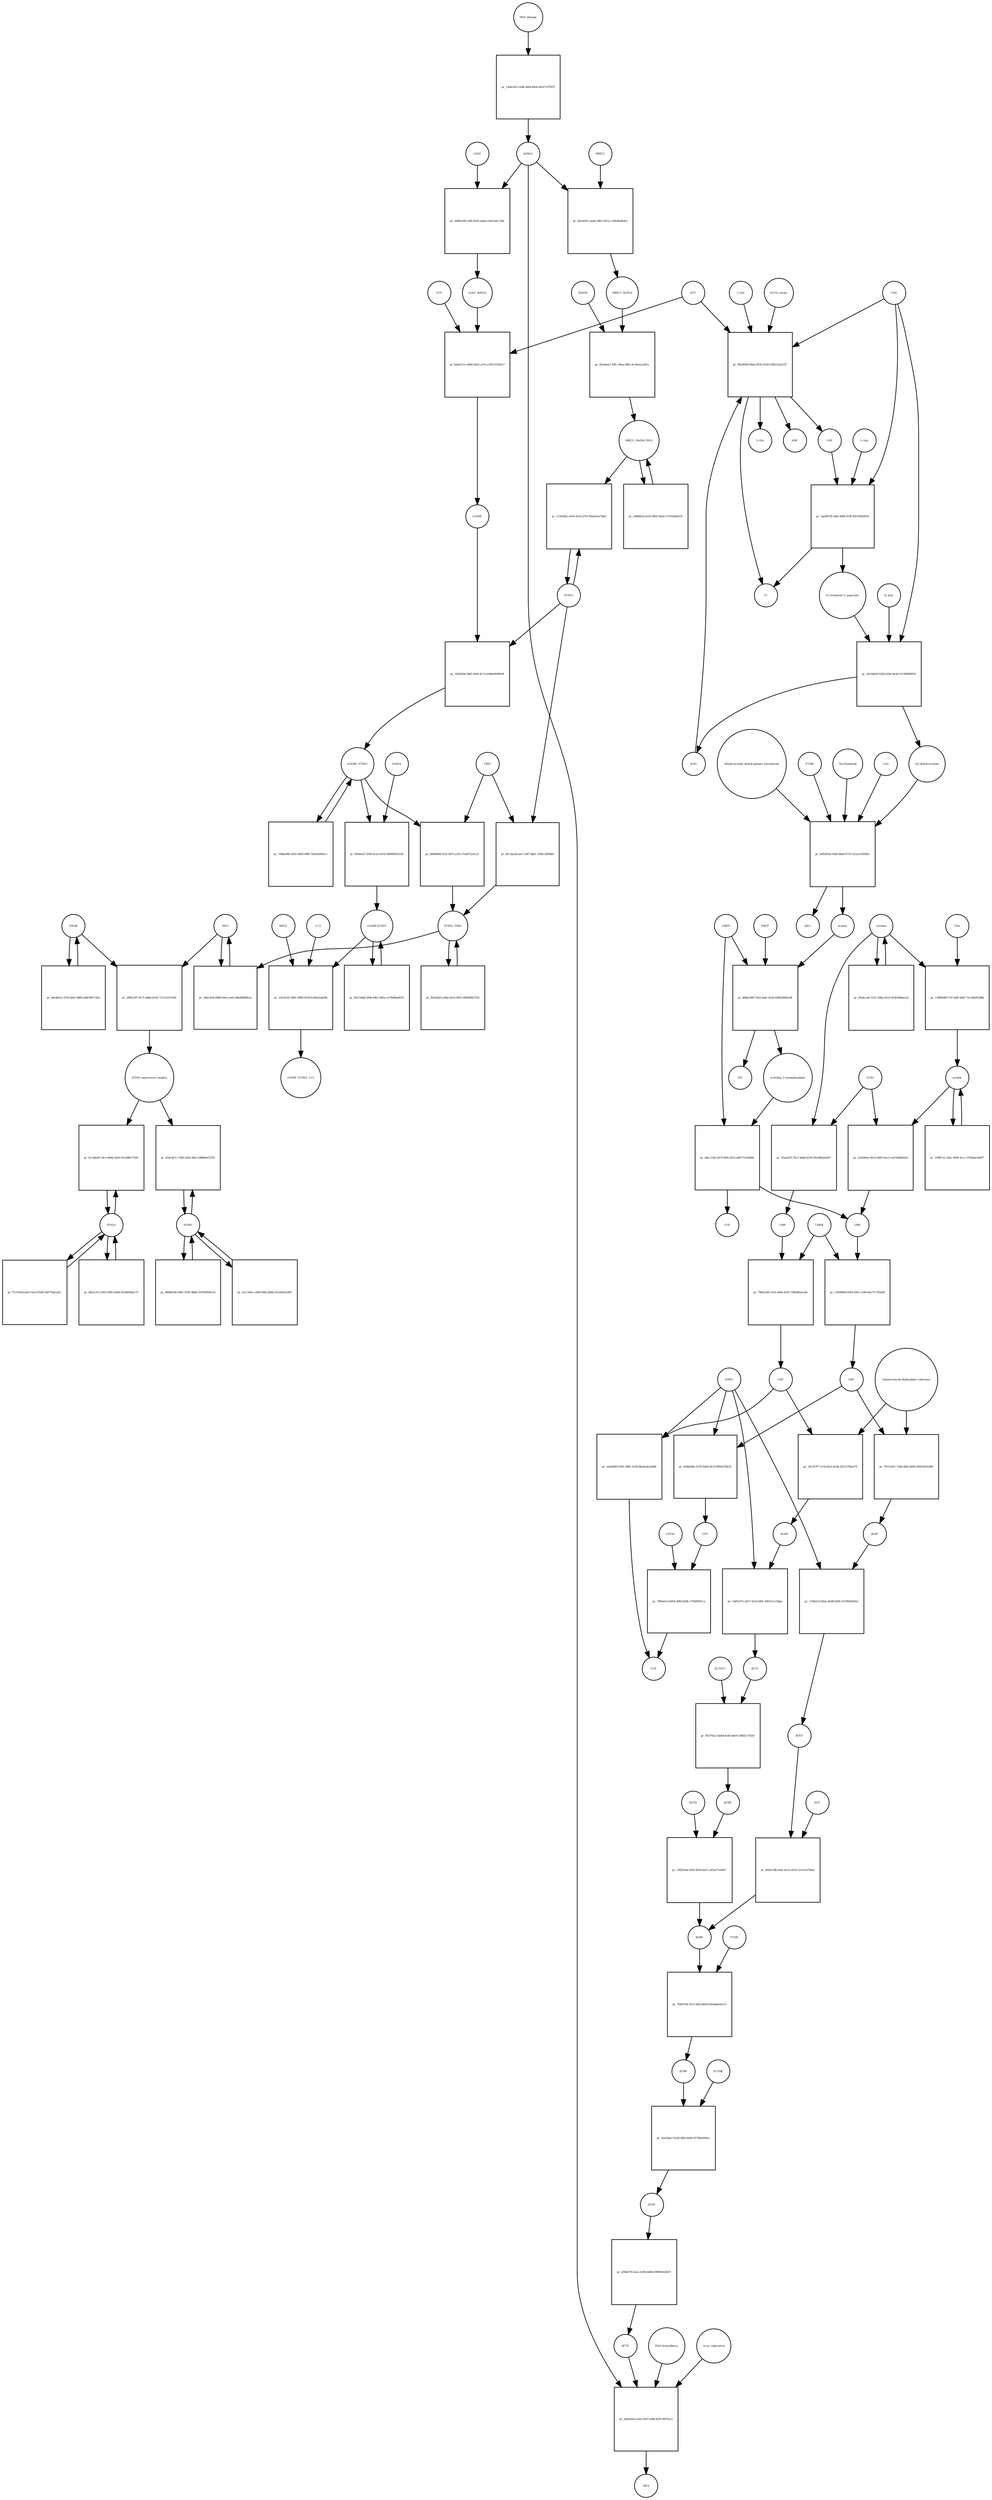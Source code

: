 strict digraph  {
"NF-kB" [annotation="urn_miriam_obo.go_GO%3A0071159", bipartite=0, cls=complex, fontsize=4, label="NF-kB", shape=circle];
"pr_29f62297-4c75-4d8d-b1eb-727a143276e9" [annotation="", bipartite=1, cls=process, fontsize=4, label="pr_29f62297-4c75-4d8d-b1eb-727a143276e9", shape=square];
"IFNB1 expression complex" [annotation="", bipartite=0, cls=complex, fontsize=4, label="IFNB1 expression complex", shape=circle];
IRF3 [annotation="urn_miriam_hgnc_6118|urn_miriam_uniprot_Q14653|urn_miriam_ensembl_ENSG00000126456|urn_miriam_refseq_NM_001571|urn_miriam_hgnc.symbol_IRF3|urn_miriam_ncbigene_3661", bipartite=0, cls="macromolecule multimer", fontsize=4, label=IRF3, shape=circle];
dCDP [annotation="urn_miriam_obo.chebi_CHEBI%3A28846", bipartite=0, cls="simple chemical", fontsize=4, label=dCDP, shape=circle];
"pr_1a85167e-4257-4e25-b49c-8d551e123bae" [annotation="", bipartite=1, cls=process, fontsize=4, label="pr_1a85167e-4257-4e25-b49c-8d551e123bae", shape=square];
dCTP [annotation="urn_miriam_obo.chebi_CHEBI%3A16311", bipartite=0, cls="simple chemical", fontsize=4, label=dCTP, shape=circle];
NME1 [annotation="urn_miriam_uniprot_P15531|urn_miriam_hgnc_7849", bipartite=0, cls=macromolecule, fontsize=4, label=NME1, shape=circle];
uridine [annotation="urn_miriam_obo.chebi_CHEBI%3A16704", bipartite=0, cls="simple chemical", fontsize=4, label=uridine, shape=circle];
"pr_a22b40ae-6b19-4d91-bac3-ee476d9d62e0" [annotation="", bipartite=1, cls=process, fontsize=4, label="pr_a22b40ae-6b19-4d91-bac3-ee476d9d62e0", shape=square];
UMP [annotation="urn_miriam_obo.chebi_CHEBI%3A57865", bipartite=0, cls="simple chemical", fontsize=4, label=UMP, shape=circle];
UCK2 [annotation="urn_miriam_uniprot_Q9HA47|urn_miriam_hgnc_HGNC%3A12562", bipartite=0, cls=macromolecule, fontsize=4, label=UCK2, shape=circle];
"orotidine 5'-monophosphate" [annotation="urn_miriam_obo.chebi_CHEBI%3A15842", bipartite=0, cls="simple chemical", fontsize=4, label="orotidine 5'-monophosphate", shape=circle];
"pr_ddcc150e-d57f-49fa-8215-bd077e1406b4" [annotation="", bipartite=1, cls=process, fontsize=4, label="pr_ddcc150e-d57f-49fa-8215-bd077e1406b4", shape=square];
UMPS [annotation="urn_miriam_ncbigene_7372|urn_miriam_refseq_NM_000373|urn_miriam_hgnc.symbol_UMPS|urn_miriam_hgnc_12563|urn_miriam_ensembl_ENSG00000114491|urn_miriam_uniprot_P11172", bipartite=0, cls="macromolecule multimer", fontsize=4, label=UMPS, shape=circle];
CO2 [annotation="urn_miriam_obo.chebi_CHEBI%3A16526", bipartite=0, cls="simple chemical", fontsize=4, label=CO2, shape=circle];
UTP [annotation="urn_miriam_obo.chebi_CHEBI%3A15713", bipartite=0, cls="simple chemical", fontsize=4, label=UTP, shape=circle];
"pr_7864e1cd-6954-49fb-8e0b-1704f6f3f1ca" [annotation="", bipartite=1, cls=process, fontsize=4, label="pr_7864e1cd-6954-49fb-8e0b-1704f6f3f1ca", shape=square];
CTP [annotation="urn_miriam_obo.chebi_CHEBI%3A17677", bipartite=0, cls="simple chemical", fontsize=4, label=CTP, shape=circle];
CTPS1 [annotation="urn_miriam_hgnc_HGNC%3A2519|urn_miriam_uniprot_P17812", bipartite=0, cls=macromolecule, fontsize=4, label=CTPS1, shape=circle];
UDP [annotation="urn_miriam_obo.chebi_CHEBI%3A17659", bipartite=0, cls="simple chemical", fontsize=4, label=UDP, shape=circle];
"pr_7013c067-724b-4bf0-8a06-ef96145d1086" [annotation="", bipartite=1, cls=process, fontsize=4, label="pr_7013c067-724b-4bf0-8a06-ef96145d1086", shape=square];
dUDP [annotation="urn_miriam_obo.chebi_CHEBI%3A28850", bipartite=0, cls="simple chemical", fontsize=4, label=dUDP, shape=circle];
"ribonucleoside-diphosphate reductase" [annotation="urn_miriam_brenda_1.17.4.1|urn_miriam_obo.go_GO%3A0005971", bipartite=0, cls=complex, fontsize=4, label="ribonucleoside-diphosphate reductase", shape=circle];
IFNB1 [annotation="urn_miriam_ensembl_ENSG00000171855|urn_miriam_hgnc.symbol_IFNB1|urn_miriam_hgnc_5434|urn_miriam_uniprot_P01574|urn_miriam_refseq_NM_002176|urn_miriam_ncbigene_3456", bipartite=0, cls=macromolecule, fontsize=4, label=IFNB1, shape=circle];
"pr_024c4a7c-745b-45d3-90e1-fd86b8e7b7f2" [annotation="", bipartite=1, cls=process, fontsize=4, label="pr_024c4a7c-745b-45d3-90e1-fd86b8e7b7f2", shape=square];
"pr_c3630b48-6004-4261-a190-6ee77c762a40" [annotation="", bipartite=1, cls=process, fontsize=4, label="pr_c3630b48-6004-4261-a190-6ee77c762a40", shape=square];
CMPK [annotation="urn_miriam_uniprot_P30085|urn_miriam_hgnc_HGNC%3A18170", bipartite=0, cls=macromolecule, fontsize=4, label=CMPK, shape=circle];
"cGAMP-STING" [annotation="", bipartite=0, cls=complex, fontsize=4, label="cGAMP-STING", shape=circle];
"pr_85a73ddd-3f4b-4461-b85a-e17866be0676" [annotation="", bipartite=1, cls=process, fontsize=4, label="pr_85a73ddd-3f4b-4461-b85a-e17866be0676", shape=square];
IFNA1 [annotation="urn_miriam_hgnc.symbol_IFNA1|urn_miriam_ncbigene_3439|urn_miriam_refseq_NM_024013|urn_miriam_uniprot_P01562|urn_miriam_hgnc_5417|urn_miriam_ensembl_ENSG00000197919", bipartite=0, cls=macromolecule, fontsize=4, label=IFNA1, shape=circle];
"pr_0ccfde49-14c4-49d4-ab26-91a308e17445" [annotation="", bipartite=1, cls=process, fontsize=4, label="pr_0ccfde49-14c4-49d4-ab26-91a308e17445", shape=square];
"pr_319ffc52-1bdc-4693-9ccc-315babc44e97" [annotation="", bipartite=1, cls=process, fontsize=4, label="pr_319ffc52-1bdc-4693-9ccc-315babc44e97", shape=square];
CDP [annotation="urn_miriam_obo.chebi_CHEBI%3A17239", bipartite=0, cls="simple chemical", fontsize=4, label=CDP, shape=circle];
"pr_18c357f7-1e7d-41a1-bc8e-d511276fa374" [annotation="", bipartite=1, cls=process, fontsize=4, label="pr_18c357f7-1e7d-41a1-bc8e-d511276fa374", shape=square];
"pr_ea9a6093-f29c-4d81-b134-8bebcbeeddd0" [annotation="", bipartite=1, cls=process, fontsize=4, label="pr_ea9a6093-f29c-4d81-b134-8bebcbeeddd0", shape=square];
dTDP [annotation="urn_miriam_obo.chebi_CHEBI%3A18075", bipartite=0, cls="simple chemical", fontsize=4, label=dTDP, shape=circle];
"pr_ef06d576-bece-4294-b0d8-8390992e9207" [annotation="", bipartite=1, cls=process, fontsize=4, label="pr_ef06d576-bece-4294-b0d8-8390992e9207", shape=square];
dTTP [annotation="urn_miriam_obo.chebi_CHEBI%3A18077", bipartite=0, cls="simple chemical", fontsize=4, label=dTTP, shape=circle];
CMP [annotation="urn_miriam_obo.chebi_CHEBI%3A17361", bipartite=0, cls="simple chemical", fontsize=4, label=CMP, shape=circle];
"pr_7965a14b-1014-49de-b335-798adfadcade" [annotation="", bipartite=1, cls=process, fontsize=4, label="pr_7965a14b-1014-49de-b335-798adfadcade", shape=square];
dUMP [annotation="urn_miriam_obo.chebi_CHEBI%3A17622", bipartite=0, cls="simple chemical", fontsize=4, label=dUMP, shape=circle];
"pr_7f059746-3f13-4403-8659-681bdab56114" [annotation="", bipartite=1, cls=process, fontsize=4, label="pr_7f059746-3f13-4403-8659-681bdab56114", shape=square];
dTMP [annotation="urn_miriam_obo.chebi_CHEBI%3A17013", bipartite=0, cls="simple chemical", fontsize=4, label=dTMP, shape=circle];
TYMS [annotation="urn_miriam_uniprot_P04818|urn_miriam_hgnc_HGNC%3A12441", bipartite=0, cls=macromolecule, fontsize=4, label=TYMS, shape=circle];
dsDNA [annotation="urn_miriam_obo.chebi_CHEBI%3A75909", bipartite=0, cls="simple chemical", fontsize=4, label=dsDNA, shape=circle];
"pr_d26e45e5-eefa-43d7-afdb-42f1c4872a12" [annotation="", bipartite=1, cls=process, fontsize=4, label="pr_d26e45e5-eefa-43d7-afdb-42f1c4872a12", shape=square];
DNA [annotation="", bipartite=0, cls="nucleic acid feature", fontsize=4, label=DNA, shape=circle];
"DNA biosynthesis" [annotation="urn_miriam_obo.go_GO%3A0071897", bipartite=0, cls=phenotype, fontsize=4, label="DNA biosynthesis", shape=circle];
"virus replication" [annotation="urn_miriam_obo.go_GO%3A0019079", bipartite=0, cls=phenotype, fontsize=4, label="virus replication", shape=circle];
MRE11_RAD50_DNA [annotation="", bipartite=0, cls=complex, fontsize=4, label=MRE11_RAD50_DNA, shape=circle];
"pr_e8b8bf3a-b145-4802-8aab-727e50bb3e3f" [annotation="", bipartite=1, cls=process, fontsize=4, label="pr_e8b8bf3a-b145-4802-8aab-727e50bb3e3f", shape=square];
"pr_953792a1-8ab4-4c85-bde9-1d0b5c17f2f3" [annotation="", bipartite=1, cls=process, fontsize=4, label="pr_953792a1-8ab4-4c85-bde9-1d0b5c17f2f3", shape=square];
dCMP [annotation="urn_miriam_obo.chebi_CHEBI%3A15918", bipartite=0, cls="simple chemical", fontsize=4, label=dCMP, shape=circle];
DCTPP1 [annotation="urn_miriam_uniprot_Q9H773|urn_miriam_hgnc_HGNC%3A28777", bipartite=0, cls=macromolecule, fontsize=4, label=DCTPP1, shape=circle];
"pr_5a7c260c-e49d-4482-bb4b-05a2003a29d7" [annotation="", bipartite=1, cls=process, fontsize=4, label="pr_5a7c260c-e49d-4482-bb4b-05a2003a29d7", shape=square];
"pr_988bdc60-0461-4595-9bbb-3587b992615a" [annotation="", bipartite=1, cls=process, fontsize=4, label="pr_988bdc60-0461-4595-9bbb-3587b992615a", shape=square];
ATP [annotation="urn_miriam_obo.chebi_CHEBI%3A15422", bipartite=0, cls="simple chemical", fontsize=4, label=ATP, shape=circle];
"pr_bbeb37e1-ab66-4a61-a57e-a192137d16c7" [annotation="", bipartite=1, cls=process, fontsize=4, label="pr_bbeb37e1-ab66-4a61-a57e-a192137d16c7", shape=square];
GTP [annotation="urn_miriam_obo.chebi_CHEBI%3A15996", bipartite=0, cls="simple chemical", fontsize=4, label=GTP, shape=circle];
cGAMP [annotation="urn_miriam_obo.chebi_CHEBI%3A75947", bipartite=0, cls="simple chemical", fontsize=4, label=cGAMP, shape=circle];
cGAS_dsDNA [annotation=urn_miriam_pubmed_28363908, bipartite=0, cls=complex, fontsize=4, label=cGAS_dsDNA, shape=circle];
cytidine [annotation="urn_miriam_obo.chebi_CHEBI%3A17562", bipartite=0, cls="simple chemical", fontsize=4, label=cytidine, shape=circle];
"pr_55eaef25-7bc1-4d4d-8220-961d8b3d3e87" [annotation="", bipartite=1, cls=process, fontsize=4, label="pr_55eaef25-7bc1-4d4d-8220-961d8b3d3e87", shape=square];
"pr_1f6202b6-66f2-4392-8c7a-d396e8948058" [annotation="", bipartite=1, cls=process, fontsize=4, label="pr_1f6202b6-66f2-4392-8c7a-d396e8948058", shape=square];
STING [annotation=urn_miriam_uniprot_Q86WV6, bipartite=0, cls="macromolecule multimer", fontsize=4, label=STING, shape=circle];
cGAMP_STING [annotation="urn_miriam_obo.go_GO%3A1990231", bipartite=0, cls=complex, fontsize=4, label=cGAMP_STING, shape=circle];
"L-Gln" [annotation="urn_miriam_obo.chebi_CHEBI%3A18050", bipartite=0, cls="simple chemical", fontsize=4, label="L-Gln", shape=circle];
"pr_0620fd00-9b0a-403e-9230-f28612a22537" [annotation="", bipartite=1, cls=process, fontsize=4, label="pr_0620fd00-9b0a-403e-9230-f28612a22537", shape=square];
CAP [annotation="urn_miriam_obo.chebi_CHEBI%3A17672", bipartite=0, cls="simple chemical", fontsize=4, label=CAP, shape=circle];
CAD [annotation="urn_miriam_refseq_NM_001306079|urn_miriam_hgnc_1424|urn_miriam_hgnc.symbol_CAD|urn_miriam_uniprot_P27708|urn_miriam_ncbigene_790|urn_miriam_ensembl_ENSG00000084774", bipartite=0, cls=macromolecule, fontsize=4, label=CAD, shape=circle];
HCO3_minus [annotation="urn_miriam_obo.chebi_CHEBI%3A17544", bipartite=0, cls="simple chemical", fontsize=4, label=HCO3_minus, shape=circle];
H2O [annotation="urn_miriam_obo.chebi_CHEBI%3A15377", bipartite=0, cls="simple chemical", fontsize=4, label=H2O, shape=circle];
"L-Glu" [annotation="urn_miriam_obo.chebi_CHEBI%3A16015", bipartite=0, cls="simple chemical", fontsize=4, label="L-Glu", shape=circle];
ADP [annotation="urn_miriam_obo.chebi_CHEBI%3A16761", bipartite=0, cls="simple chemical", fontsize=4, label=ADP, shape=circle];
Pi [annotation="urn_miriam_obo.chebi_CHEBI%3A18367", bipartite=0, cls="simple chemical", fontsize=4, label=Pi, shape=circle];
"pr_43dbe9be-5279-4de8-9e14-fff04a7f6e2f" [annotation="", bipartite=1, cls=process, fontsize=4, label="pr_43dbe9be-5279-4de8-9e14-fff04a7f6e2f", shape=square];
"N-carbamoyl-L-aspartate" [annotation="urn_miriam_obo.chebi_CHEBI%3A32814", bipartite=0, cls="simple chemical", fontsize=4, label="N-carbamoyl-L-aspartate", shape=circle];
"pr_18c00b28-62d2-418e-8a3d-7e15f9600f59" [annotation="", bipartite=1, cls=process, fontsize=4, label="pr_18c00b28-62d2-418e-8a3d-7e15f9600f59", shape=square];
"(S)-dihydroorotate" [annotation="urn_miriam_obo.chebi_CHEBI%3A30864", bipartite=0, cls="simple chemical", fontsize=4, label="(S)-dihydroorotate", shape=circle];
H_plus [annotation="urn_miriam_obo.chebi_CHEBI%3A15378", bipartite=0, cls="simple chemical", fontsize=4, label=H_plus, shape=circle];
"pr_46e4852c-f310-4a61-89f8-efdd7861726a" [annotation="", bipartite=1, cls=process, fontsize=4, label="pr_46e4852c-f310-4a61-89f8-efdd7861726a", shape=square];
"pr_49a5c313-2812-4f8a-8368-85a0b580ae75" [annotation="", bipartite=1, cls=process, fontsize=4, label="pr_49a5c313-2812-4f8a-8368-85a0b580ae75", shape=square];
TBK1 [annotation="urn_miriam_hgnc.symbol_TBK1|urn_miriam_ensembl_ENSG00000183735|urn_miriam_uniprot_Q9UHD2|urn_miriam_refseq_NM_013254|urn_miriam_hgnc_11584|urn_miriam_ncbigene_29110", bipartite=0, cls=macromolecule, fontsize=4, label=TBK1, shape=circle];
"pr_d0d0680f-91f2-4872-a1f6-57a4d72c6c23" [annotation="", bipartite=1, cls=process, fontsize=4, label="pr_d0d0680f-91f2-4872-a1f6-57a4d72c6c23", shape=square];
STING_TBK1 [annotation=urn_miriam_pubmed_30842653, bipartite=0, cls=complex, fontsize=4, label=STING_TBK1, shape=circle];
"pr_11263b2e-a418-4e32-b761-f6ade31a78ab" [annotation="", bipartite=1, cls=process, fontsize=4, label="pr_11263b2e-a418-4e32-b761-f6ade31a78ab", shape=square];
"pr_f7c193ed-ad23-4e53-95db-1b675bdcaf2c" [annotation="", bipartite=1, cls=process, fontsize=4, label="pr_f7c193ed-ad23-4e53-95db-1b675bdcaf2c", shape=square];
"pr_eb981499-7a6f-4533-abb4-c9e41a6c71bb" [annotation="", bipartite=1, cls=process, fontsize=4, label="pr_eb981499-7a6f-4533-abb4-c9e41a6c71bb", shape=square];
cGAS [annotation="urn_miriam_ensembl_ENSG00000164430|urn_miriam_hgnc_21367|urn_miriam_ncbigene_115004|urn_miriam_uniprot_Q8N884|urn_miriam_hgnc.symbol_CGAS|urn_miriam_refseq_NM_138441", bipartite=0, cls=macromolecule, fontsize=4, label=cGAS, shape=circle];
"pr_f9c63ab3-a46d-4a14-9431-6f8e06fb755b" [annotation="", bipartite=1, cls=process, fontsize=4, label="pr_f9c63ab3-a46d-4a14-9431-6f8e06fb755b", shape=square];
orotate [annotation="urn_miriam_obo.chebi_CHEBI%3A30839", bipartite=0, cls="simple chemical", fontsize=4, label=orotate, shape=circle];
"pr_96bbc909-76e4-4adc-8a50-846b28695a4f" [annotation="", bipartite=1, cls=process, fontsize=4, label="pr_96bbc909-76e4-4adc-8a50-846b28695a4f", shape=square];
PRPP [annotation="urn_miriam_obo.chebi_CHEBI%3A17111", bipartite=0, cls="simple chemical", fontsize=4, label=PRPP, shape=circle];
PPi [annotation="urn_miriam_obo.chebi_CHEBI%3A18361", bipartite=0, cls="simple chemical", fontsize=4, label=PPi, shape=circle];
"pr_00a4ccde-5221-49ba-8219-9cde009bae22" [annotation="", bipartite=1, cls=process, fontsize=4, label="pr_00a4ccde-5221-49ba-8219-9cde009bae22", shape=square];
"pr_3fefcb28-0088-49a5-ae63-86edf888fa3c" [annotation="", bipartite=1, cls=process, fontsize=4, label="pr_3fefcb28-0088-49a5-ae63-86edf888fa3c", shape=square];
"pr_708be488-3d35-4859-94f8-70b3e92f62cc" [annotation="", bipartite=1, cls=process, fontsize=4, label="pr_708be488-3d35-4859-94f8-70b3e92f62cc", shape=square];
RAD50 [annotation="urn_miriam_ncbigene_10111|urn_miriam_refseq_NM_005732|urn_miriam_uniprot_Q92878|urn_miriam_hgnc.symbol_RAD50|urn_miriam_ensembl_ENSG00000113522|urn_miriam_hgnc_9816", bipartite=0, cls="macromolecule multimer", fontsize=4, label=RAD50, shape=circle];
"pr_42e0aee7-83fc-49aa-99bc-bc5beaca261e" [annotation="", bipartite=1, cls=process, fontsize=4, label="pr_42e0aee7-83fc-49aa-99bc-bc5beaca261e", shape=square];
MRE11_dsDNA [annotation="urn_miriam_obo.go_GO%3A0003690", bipartite=0, cls=complex, fontsize=4, label=MRE11_dsDNA, shape=circle];
"pr_0692656a-f489-48d4-8779-222a2c40295a" [annotation="", bipartite=1, cls=process, fontsize=4, label="pr_0692656a-f489-48d4-8779-222a2c40295a", shape=square];
"dihydroorotate dehydrogenase holoenzyme" [annotation="urn_miriam_ncbigene_1723|urn_miriam_hgnc_HGNC%3A2867|urn_miriam_hgnc.symbol_DHODH", bipartite=0, cls="simple chemical", fontsize=4, label="dihydroorotate dehydrogenase holoenzyme", shape=circle];
P1788 [annotation=urn_miriam_pubmed_31740051, bipartite=0, cls="simple chemical", fontsize=4, label=P1788, shape=circle];
Teriflunomide [annotation=urn_miriam_drugbank_DB08880, bipartite=0, cls="simple chemical", fontsize=4, label=Teriflunomide, shape=circle];
CoQ [annotation="urn_miriam_obo.chebi_CHEBI%3A16389", bipartite=0, cls="simple chemical", fontsize=4, label=CoQ, shape=circle];
QH2 [annotation="urn_miriam_obo.chebi_CHEBI%3A17976", bipartite=0, cls="simple chemical", fontsize=4, label=QH2, shape=circle];
"pr_11fbb123-6b2a-46d9-bd34-351992f435a2" [annotation="", bipartite=1, cls=process, fontsize=4, label="pr_11fbb123-6b2a-46d9-bd34-351992f435a2", shape=square];
dUTP [annotation="urn_miriam_obo.chebi_CHEBI%3A17625", bipartite=0, cls="simple chemical", fontsize=4, label=dUTP, shape=circle];
"pr_13889e80-f7d7-4aff-b0d7-7ec3b445588b" [annotation="", bipartite=1, cls=process, fontsize=4, label="pr_13889e80-f7d7-4aff-b0d7-7ec3b445588b", shape=square];
CDA [annotation="urn_miriam_uniprot_P32320|urn_miriam_ncbigene_978|urn_miriam_refseq_NM_001785|urn_miriam_ensembl_ENSG00000158825|urn_miriam_hgnc.symbol_CDA|urn_miriam_hgnc_1712", bipartite=0, cls=macromolecule, fontsize=4, label=CDA, shape=circle];
"pr_b02b134b-8afa-4e22-a61d-21ecb1b7d0af" [annotation="", bipartite=1, cls=process, fontsize=4, label="pr_b02b134b-8afa-4e22-a61d-21ecb1b7d0af", shape=square];
DUT [annotation="urn_miriam_hgnc_HGNC%3A3078|urn_miriam_uniprot_P33316", bipartite=0, cls=macromolecule, fontsize=4, label=DUT, shape=circle];
"pr_22fcbc95-3681-4999-919d-fcf6ab1dab9b" [annotation="", bipartite=1, cls=process, fontsize=4, label="pr_22fcbc95-3681-4999-919d-fcf6ab1dab9b", shape=square];
LC3 [annotation="", bipartite=0, cls=macromolecule, fontsize=4, label=LC3, shape=circle];
cGAMP_STING_LC3 [annotation="", bipartite=0, cls=complex, fontsize=4, label=cGAMP_STING_LC3, shape=circle];
WIPI2 [annotation="urn_miriam_refseq_NM_015610|urn_miriam_hgnc_32225|urn_miriam_hgnc.symbol_WIPI2|urn_miriam_ensembl_ENSG00000157954|urn_miriam_ncbigene_26100|urn_miriam_uniprot_Q9Y4P8", bipartite=0, cls=macromolecule, fontsize=4, label=WIPI2, shape=circle];
"pr_2ae88739-30b1-4d9f-87df-45f333b2f424" [annotation="", bipartite=1, cls=process, fontsize=4, label="pr_2ae88739-30b1-4d9f-87df-45f333b2f424", shape=square];
"L-Asp" [annotation="urn_miriam_obo.chebi_CHEBI%3A29991", bipartite=0, cls="simple chemical", fontsize=4, label="L-Asp", shape=circle];
"pr_e9e3d31e-bada-4801-847a-c19b3badb9c5" [annotation="", bipartite=1, cls=process, fontsize=4, label="pr_e9e3d31e-bada-4801-847a-c19b3badb9c5", shape=square];
MRE11 [annotation="urn_miriam_hgnc.symbol_MRE11|urn_miriam_ncbigene_4361|urn_miriam_uniprot_P49959|urn_miriam_ensembl_ENSG00000020922|urn_miriam_refseq_NM_005591|urn_miriam_hgnc_7230", bipartite=0, cls="macromolecule multimer", fontsize=4, label=MRE11, shape=circle];
"pr_5ee2d4a7-6c8a-4f0a-bf04-01708e845fe1" [annotation="", bipartite=1, cls=process, fontsize=4, label="pr_5ee2d4a7-6c8a-4f0a-bf04-01708e845fe1", shape=square];
dTYMK [annotation="urn_miriam_uniprot_P23919|urn_miriam_hgnc_HGNC%3A3061", bipartite=0, cls=macromolecule, fontsize=4, label=dTYMK, shape=circle];
"pr_f609da37-650f-4ca3-b150-86d98f292334" [annotation="", bipartite=1, cls=process, fontsize=4, label="pr_f609da37-650f-4ca3-b150-86d98f292334", shape=square];
SAR1A [annotation="urn_miriam_uniprot_Q9NR31|urn_miriam_ensembl_ENSG00000079332|urn_miriam_hgnc_10534|urn_miriam_hgnc.symbol_SAR1A|urn_miriam_refseq_NM_001142648|urn_miriam_ncbigene_56681", bipartite=0, cls=macromolecule, fontsize=4, label=SAR1A, shape=circle];
"pr_6fc1ba2d-aee7-43f7-8b0c-53bfc20f08b9" [annotation="", bipartite=1, cls=process, fontsize=4, label="pr_6fc1ba2d-aee7-43f7-8b0c-53bfc20f08b9", shape=square];
"pr_13d0c823-1bd6-4d54-8d20-df2a7c07f97f" [annotation="", bipartite=1, cls=process, fontsize=4, label="pr_13d0c823-1bd6-4d54-8d20-df2a7c07f97f", shape=square];
"DNA damage" [annotation="", bipartite=0, cls=phenotype, fontsize=4, label="DNA damage", shape=circle];
"pr_c9825e4a-f166-4554-ba21-a41be71058e7" [annotation="", bipartite=1, cls=process, fontsize=4, label="pr_c9825e4a-f166-4554-ba21-a41be71058e7", shape=square];
DCTD [annotation="urn_miriam_uniprot_P32321|urn_miriam_hgnc_HGNC%3A2710", bipartite=0, cls=macromolecule, fontsize=4, label=DCTD, shape=circle];
"NF-kB" -> "pr_29f62297-4c75-4d8d-b1eb-727a143276e9"  [annotation="", interaction_type=consumption];
"NF-kB" -> "pr_46e4852c-f310-4a61-89f8-efdd7861726a"  [annotation="", interaction_type=consumption];
"pr_29f62297-4c75-4d8d-b1eb-727a143276e9" -> "IFNB1 expression complex"  [annotation="", interaction_type=production];
"IFNB1 expression complex" -> "pr_024c4a7c-745b-45d3-90e1-fd86b8e7b7f2"  [annotation=urn_miriam_pubmed_20610653, interaction_type=stimulation];
"IFNB1 expression complex" -> "pr_0ccfde49-14c4-49d4-ab26-91a308e17445"  [annotation=urn_miriam_pubmed_16979567, interaction_type=stimulation];
IRF3 -> "pr_29f62297-4c75-4d8d-b1eb-727a143276e9"  [annotation="", interaction_type=consumption];
IRF3 -> "pr_3fefcb28-0088-49a5-ae63-86edf888fa3c"  [annotation="", interaction_type=consumption];
dCDP -> "pr_1a85167e-4257-4e25-b49c-8d551e123bae"  [annotation="", interaction_type=consumption];
"pr_1a85167e-4257-4e25-b49c-8d551e123bae" -> dCTP  [annotation="", interaction_type=production];
dCTP -> "pr_953792a1-8ab4-4c85-bde9-1d0b5c17f2f3"  [annotation="", interaction_type=consumption];
NME1 -> "pr_1a85167e-4257-4e25-b49c-8d551e123bae"  [annotation=urn_miriam_pubmed_17827303, interaction_type=catalysis];
NME1 -> "pr_ea9a6093-f29c-4d81-b134-8bebcbeeddd0"  [annotation=urn_miriam_pubmed_28458037, interaction_type=catalysis];
NME1 -> "pr_43dbe9be-5279-4de8-9e14-fff04a7f6e2f"  [annotation=urn_miriam_pubmed_28458037, interaction_type=catalysis];
NME1 -> "pr_11fbb123-6b2a-46d9-bd34-351992f435a2"  [annotation=urn_miriam_pubmed_17827303, interaction_type=catalysis];
uridine -> "pr_a22b40ae-6b19-4d91-bac3-ee476d9d62e0"  [annotation="", interaction_type=consumption];
uridine -> "pr_319ffc52-1bdc-4693-9ccc-315babc44e97"  [annotation="", interaction_type=consumption];
"pr_a22b40ae-6b19-4d91-bac3-ee476d9d62e0" -> UMP  [annotation="", interaction_type=production];
UMP -> "pr_c3630b48-6004-4261-a190-6ee77c762a40"  [annotation="", interaction_type=consumption];
UCK2 -> "pr_a22b40ae-6b19-4d91-bac3-ee476d9d62e0"  [annotation=urn_miriam_pubmed_15130468, interaction_type=catalysis];
UCK2 -> "pr_55eaef25-7bc1-4d4d-8220-961d8b3d3e87"  [annotation=urn_miriam_pubmed_15130468, interaction_type=catalysis];
"orotidine 5'-monophosphate" -> "pr_ddcc150e-d57f-49fa-8215-bd077e1406b4"  [annotation="", interaction_type=consumption];
"pr_ddcc150e-d57f-49fa-8215-bd077e1406b4" -> UMP  [annotation="", interaction_type=production];
"pr_ddcc150e-d57f-49fa-8215-bd077e1406b4" -> CO2  [annotation="", interaction_type=production];
UMPS -> "pr_ddcc150e-d57f-49fa-8215-bd077e1406b4"  [annotation=urn_miriam_reactome_REACT_1698, interaction_type=catalysis];
UMPS -> "pr_96bbc909-76e4-4adc-8a50-846b28695a4f"  [annotation=urn_miriam_reactome_REACT_1698, interaction_type=catalysis];
UTP -> "pr_7864e1cd-6954-49fb-8e0b-1704f6f3f1ca"  [annotation="", interaction_type=consumption];
"pr_7864e1cd-6954-49fb-8e0b-1704f6f3f1ca" -> CTP  [annotation="", interaction_type=production];
CTPS1 -> "pr_7864e1cd-6954-49fb-8e0b-1704f6f3f1ca"  [annotation=urn_miriam_pubmed_5411547, interaction_type=catalysis];
UDP -> "pr_7013c067-724b-4bf0-8a06-ef96145d1086"  [annotation="", interaction_type=consumption];
UDP -> "pr_43dbe9be-5279-4de8-9e14-fff04a7f6e2f"  [annotation="", interaction_type=consumption];
"pr_7013c067-724b-4bf0-8a06-ef96145d1086" -> dUDP  [annotation="", interaction_type=production];
dUDP -> "pr_11fbb123-6b2a-46d9-bd34-351992f435a2"  [annotation="", interaction_type=consumption];
"ribonucleoside-diphosphate reductase" -> "pr_7013c067-724b-4bf0-8a06-ef96145d1086"  [annotation=urn_miriam_pubmed_24809024, interaction_type=catalysis];
"ribonucleoside-diphosphate reductase" -> "pr_18c357f7-1e7d-41a1-bc8e-d511276fa374"  [annotation=urn_miriam_pubmed_24809024, interaction_type=catalysis];
IFNB1 -> "pr_024c4a7c-745b-45d3-90e1-fd86b8e7b7f2"  [annotation="", interaction_type=consumption];
IFNB1 -> "pr_5a7c260c-e49d-4482-bb4b-05a2003a29d7"  [annotation="", interaction_type=consumption];
IFNB1 -> "pr_988bdc60-0461-4595-9bbb-3587b992615a"  [annotation="", interaction_type=consumption];
"pr_024c4a7c-745b-45d3-90e1-fd86b8e7b7f2" -> IFNB1  [annotation="", interaction_type=production];
"pr_c3630b48-6004-4261-a190-6ee77c762a40" -> UDP  [annotation="", interaction_type=production];
CMPK -> "pr_c3630b48-6004-4261-a190-6ee77c762a40"  [annotation=urn_miriam_pubmed_10462544, interaction_type=catalysis];
CMPK -> "pr_7965a14b-1014-49de-b335-798adfadcade"  [annotation=urn_miriam_pubmed_10462544, interaction_type=catalysis];
"cGAMP-STING" -> "pr_85a73ddd-3f4b-4461-b85a-e17866be0676"  [annotation="", interaction_type=consumption];
"cGAMP-STING" -> "pr_22fcbc95-3681-4999-919d-fcf6ab1dab9b"  [annotation="", interaction_type=consumption];
"pr_85a73ddd-3f4b-4461-b85a-e17866be0676" -> "cGAMP-STING"  [annotation="", interaction_type=production];
IFNA1 -> "pr_0ccfde49-14c4-49d4-ab26-91a308e17445"  [annotation="", interaction_type=consumption];
IFNA1 -> "pr_49a5c313-2812-4f8a-8368-85a0b580ae75"  [annotation="", interaction_type=consumption];
IFNA1 -> "pr_f7c193ed-ad23-4e53-95db-1b675bdcaf2c"  [annotation="", interaction_type=consumption];
"pr_0ccfde49-14c4-49d4-ab26-91a308e17445" -> IFNA1  [annotation="", interaction_type=production];
"pr_319ffc52-1bdc-4693-9ccc-315babc44e97" -> uridine  [annotation="", interaction_type=production];
CDP -> "pr_18c357f7-1e7d-41a1-bc8e-d511276fa374"  [annotation="", interaction_type=consumption];
CDP -> "pr_ea9a6093-f29c-4d81-b134-8bebcbeeddd0"  [annotation="", interaction_type=consumption];
"pr_18c357f7-1e7d-41a1-bc8e-d511276fa374" -> dCDP  [annotation="", interaction_type=production];
"pr_ea9a6093-f29c-4d81-b134-8bebcbeeddd0" -> CTP  [annotation="", interaction_type=production];
dTDP -> "pr_ef06d576-bece-4294-b0d8-8390992e9207"  [annotation="", interaction_type=consumption];
"pr_ef06d576-bece-4294-b0d8-8390992e9207" -> dTTP  [annotation="", interaction_type=production];
dTTP -> "pr_d26e45e5-eefa-43d7-afdb-42f1c4872a12"  [annotation="", interaction_type=consumption];
CMP -> "pr_7965a14b-1014-49de-b335-798adfadcade"  [annotation="", interaction_type=consumption];
"pr_7965a14b-1014-49de-b335-798adfadcade" -> CDP  [annotation="", interaction_type=production];
dUMP -> "pr_7f059746-3f13-4403-8659-681bdab56114"  [annotation="", interaction_type=consumption];
"pr_7f059746-3f13-4403-8659-681bdab56114" -> dTMP  [annotation="", interaction_type=production];
dTMP -> "pr_5ee2d4a7-6c8a-4f0a-bf04-01708e845fe1"  [annotation="", interaction_type=consumption];
TYMS -> "pr_7f059746-3f13-4403-8659-681bdab56114"  [annotation=urn_miriam_pubmed_3099389, interaction_type=catalysis];
dsDNA -> "pr_d26e45e5-eefa-43d7-afdb-42f1c4872a12"  [annotation="", interaction_type=consumption];
dsDNA -> "pr_eb981499-7a6f-4533-abb4-c9e41a6c71bb"  [annotation="", interaction_type=consumption];
dsDNA -> "pr_e9e3d31e-bada-4801-847a-c19b3badb9c5"  [annotation="", interaction_type=consumption];
"pr_d26e45e5-eefa-43d7-afdb-42f1c4872a12" -> DNA  [annotation="", interaction_type=production];
"DNA biosynthesis" -> "pr_d26e45e5-eefa-43d7-afdb-42f1c4872a12"  [annotation="", interaction_type=catalysis];
"virus replication" -> "pr_d26e45e5-eefa-43d7-afdb-42f1c4872a12"  [annotation="", interaction_type=inhibition];
MRE11_RAD50_DNA -> "pr_e8b8bf3a-b145-4802-8aab-727e50bb3e3f"  [annotation="", interaction_type=consumption];
MRE11_RAD50_DNA -> "pr_11263b2e-a418-4e32-b761-f6ade31a78ab"  [annotation=urn_miriam_pubmed_23388631, interaction_type=catalysis];
"pr_e8b8bf3a-b145-4802-8aab-727e50bb3e3f" -> MRE11_RAD50_DNA  [annotation="", interaction_type=production];
"pr_953792a1-8ab4-4c85-bde9-1d0b5c17f2f3" -> dCMP  [annotation="", interaction_type=production];
dCMP -> "pr_c9825e4a-f166-4554-ba21-a41be71058e7"  [annotation="", interaction_type=consumption];
DCTPP1 -> "pr_953792a1-8ab4-4c85-bde9-1d0b5c17f2f3"  [annotation=urn_miriam_pubmed_13788541, interaction_type=catalysis];
"pr_5a7c260c-e49d-4482-bb4b-05a2003a29d7" -> IFNB1  [annotation="", interaction_type=production];
"pr_988bdc60-0461-4595-9bbb-3587b992615a" -> IFNB1  [annotation="", interaction_type=production];
ATP -> "pr_bbeb37e1-ab66-4a61-a57e-a192137d16c7"  [annotation="", interaction_type=consumption];
ATP -> "pr_0620fd00-9b0a-403e-9230-f28612a22537"  [annotation="", interaction_type=consumption];
"pr_bbeb37e1-ab66-4a61-a57e-a192137d16c7" -> cGAMP  [annotation="", interaction_type=production];
GTP -> "pr_bbeb37e1-ab66-4a61-a57e-a192137d16c7"  [annotation="", interaction_type=consumption];
cGAMP -> "pr_1f6202b6-66f2-4392-8c7a-d396e8948058"  [annotation="", interaction_type=consumption];
cGAS_dsDNA -> "pr_bbeb37e1-ab66-4a61-a57e-a192137d16c7"  [annotation=urn_miriam_pubmed_29622565, interaction_type=catalysis];
cytidine -> "pr_55eaef25-7bc1-4d4d-8220-961d8b3d3e87"  [annotation="", interaction_type=consumption];
cytidine -> "pr_00a4ccde-5221-49ba-8219-9cde009bae22"  [annotation="", interaction_type=consumption];
cytidine -> "pr_13889e80-f7d7-4aff-b0d7-7ec3b445588b"  [annotation="", interaction_type=consumption];
"pr_55eaef25-7bc1-4d4d-8220-961d8b3d3e87" -> CMP  [annotation="", interaction_type=production];
"pr_1f6202b6-66f2-4392-8c7a-d396e8948058" -> cGAMP_STING  [annotation="", interaction_type=production];
STING -> "pr_1f6202b6-66f2-4392-8c7a-d396e8948058"  [annotation="", interaction_type=consumption];
STING -> "pr_11263b2e-a418-4e32-b761-f6ade31a78ab"  [annotation="", interaction_type=consumption];
STING -> "pr_6fc1ba2d-aee7-43f7-8b0c-53bfc20f08b9"  [annotation="", interaction_type=consumption];
cGAMP_STING -> "pr_d0d0680f-91f2-4872-a1f6-57a4d72c6c23"  [annotation="", interaction_type=consumption];
cGAMP_STING -> "pr_708be488-3d35-4859-94f8-70b3e92f62cc"  [annotation="", interaction_type=consumption];
cGAMP_STING -> "pr_f609da37-650f-4ca3-b150-86d98f292334"  [annotation="", interaction_type=consumption];
"L-Gln" -> "pr_0620fd00-9b0a-403e-9230-f28612a22537"  [annotation="", interaction_type=consumption];
"pr_0620fd00-9b0a-403e-9230-f28612a22537" -> CAP  [annotation="", interaction_type=production];
"pr_0620fd00-9b0a-403e-9230-f28612a22537" -> "L-Glu"  [annotation="", interaction_type=production];
"pr_0620fd00-9b0a-403e-9230-f28612a22537" -> ADP  [annotation="", interaction_type=production];
"pr_0620fd00-9b0a-403e-9230-f28612a22537" -> Pi  [annotation="", interaction_type=production];
CAP -> "pr_2ae88739-30b1-4d9f-87df-45f333b2f424"  [annotation="", interaction_type=consumption];
CAD -> "pr_0620fd00-9b0a-403e-9230-f28612a22537"  [annotation=urn_miriam_reactome_REACT_73577, interaction_type=catalysis];
CAD -> "pr_18c00b28-62d2-418e-8a3d-7e15f9600f59"  [annotation=urn_miriam_reactome_REACT_1698, interaction_type=catalysis];
CAD -> "pr_2ae88739-30b1-4d9f-87df-45f333b2f424"  [annotation=urn_miriam_reactome_REACT_1698, interaction_type=catalysis];
HCO3_minus -> "pr_0620fd00-9b0a-403e-9230-f28612a22537"  [annotation="", interaction_type=consumption];
H2O -> "pr_0620fd00-9b0a-403e-9230-f28612a22537"  [annotation="", interaction_type=consumption];
"pr_43dbe9be-5279-4de8-9e14-fff04a7f6e2f" -> UTP  [annotation="", interaction_type=production];
"N-carbamoyl-L-aspartate" -> "pr_18c00b28-62d2-418e-8a3d-7e15f9600f59"  [annotation="", interaction_type=consumption];
"pr_18c00b28-62d2-418e-8a3d-7e15f9600f59" -> "(S)-dihydroorotate"  [annotation="", interaction_type=production];
"pr_18c00b28-62d2-418e-8a3d-7e15f9600f59" -> H2O  [annotation="", interaction_type=production];
"(S)-dihydroorotate" -> "pr_0692656a-f489-48d4-8779-222a2c40295a"  [annotation="", interaction_type=consumption];
H_plus -> "pr_18c00b28-62d2-418e-8a3d-7e15f9600f59"  [annotation="", interaction_type=consumption];
"pr_46e4852c-f310-4a61-89f8-efdd7861726a" -> "NF-kB"  [annotation="", interaction_type=production];
"pr_49a5c313-2812-4f8a-8368-85a0b580ae75" -> IFNA1  [annotation="", interaction_type=production];
TBK1 -> "pr_d0d0680f-91f2-4872-a1f6-57a4d72c6c23"  [annotation="", interaction_type=consumption];
TBK1 -> "pr_6fc1ba2d-aee7-43f7-8b0c-53bfc20f08b9"  [annotation="", interaction_type=consumption];
"pr_d0d0680f-91f2-4872-a1f6-57a4d72c6c23" -> STING_TBK1  [annotation="", interaction_type=production];
STING_TBK1 -> "pr_f9c63ab3-a46d-4a14-9431-6f8e06fb755b"  [annotation="", interaction_type=consumption];
STING_TBK1 -> "pr_3fefcb28-0088-49a5-ae63-86edf888fa3c"  [annotation="urn_miriam_pubmed_22394562|urn_miriam_pubmed_25636800", interaction_type=catalysis];
"pr_11263b2e-a418-4e32-b761-f6ade31a78ab" -> STING  [annotation="", interaction_type=production];
"pr_f7c193ed-ad23-4e53-95db-1b675bdcaf2c" -> IFNA1  [annotation="", interaction_type=production];
"pr_eb981499-7a6f-4533-abb4-c9e41a6c71bb" -> cGAS_dsDNA  [annotation="", interaction_type=production];
cGAS -> "pr_eb981499-7a6f-4533-abb4-c9e41a6c71bb"  [annotation="", interaction_type=consumption];
"pr_f9c63ab3-a46d-4a14-9431-6f8e06fb755b" -> STING_TBK1  [annotation="", interaction_type=production];
orotate -> "pr_96bbc909-76e4-4adc-8a50-846b28695a4f"  [annotation="", interaction_type=consumption];
"pr_96bbc909-76e4-4adc-8a50-846b28695a4f" -> "orotidine 5'-monophosphate"  [annotation="", interaction_type=production];
"pr_96bbc909-76e4-4adc-8a50-846b28695a4f" -> PPi  [annotation="", interaction_type=production];
PRPP -> "pr_96bbc909-76e4-4adc-8a50-846b28695a4f"  [annotation="", interaction_type=consumption];
"pr_00a4ccde-5221-49ba-8219-9cde009bae22" -> cytidine  [annotation="", interaction_type=production];
"pr_3fefcb28-0088-49a5-ae63-86edf888fa3c" -> IRF3  [annotation="", interaction_type=production];
"pr_708be488-3d35-4859-94f8-70b3e92f62cc" -> cGAMP_STING  [annotation="", interaction_type=production];
RAD50 -> "pr_42e0aee7-83fc-49aa-99bc-bc5beaca261e"  [annotation="", interaction_type=consumption];
"pr_42e0aee7-83fc-49aa-99bc-bc5beaca261e" -> MRE11_RAD50_DNA  [annotation="", interaction_type=production];
MRE11_dsDNA -> "pr_42e0aee7-83fc-49aa-99bc-bc5beaca261e"  [annotation="", interaction_type=consumption];
"pr_0692656a-f489-48d4-8779-222a2c40295a" -> orotate  [annotation="", interaction_type=production];
"pr_0692656a-f489-48d4-8779-222a2c40295a" -> QH2  [annotation="", interaction_type=production];
"dihydroorotate dehydrogenase holoenzyme" -> "pr_0692656a-f489-48d4-8779-222a2c40295a"  [annotation="urn_miriam_reactome_REACT_1698|urn_miriam_doi_10.1101%2F2020.03.11.983056", interaction_type=catalysis];
P1788 -> "pr_0692656a-f489-48d4-8779-222a2c40295a"  [annotation="urn_miriam_reactome_REACT_1698|urn_miriam_doi_10.1101%2F2020.03.11.983056", interaction_type=inhibition];
Teriflunomide -> "pr_0692656a-f489-48d4-8779-222a2c40295a"  [annotation="urn_miriam_reactome_REACT_1698|urn_miriam_doi_10.1101%2F2020.03.11.983056", interaction_type=inhibition];
CoQ -> "pr_0692656a-f489-48d4-8779-222a2c40295a"  [annotation="", interaction_type=consumption];
"pr_11fbb123-6b2a-46d9-bd34-351992f435a2" -> dUTP  [annotation="", interaction_type=production];
dUTP -> "pr_b02b134b-8afa-4e22-a61d-21ecb1b7d0af"  [annotation="", interaction_type=consumption];
"pr_13889e80-f7d7-4aff-b0d7-7ec3b445588b" -> uridine  [annotation="", interaction_type=production];
CDA -> "pr_13889e80-f7d7-4aff-b0d7-7ec3b445588b"  [annotation="urn_miriam_pubmed_7923172|urn_miriam_pubmed_15689149", interaction_type=catalysis];
"pr_b02b134b-8afa-4e22-a61d-21ecb1b7d0af" -> dUMP  [annotation="", interaction_type=production];
DUT -> "pr_b02b134b-8afa-4e22-a61d-21ecb1b7d0af"  [annotation=urn_miriam_pubmed_18837522, interaction_type=catalysis];
"pr_22fcbc95-3681-4999-919d-fcf6ab1dab9b" -> cGAMP_STING_LC3  [annotation="", interaction_type=production];
LC3 -> "pr_22fcbc95-3681-4999-919d-fcf6ab1dab9b"  [annotation="", interaction_type=consumption];
WIPI2 -> "pr_22fcbc95-3681-4999-919d-fcf6ab1dab9b"  [annotation=urn_miriam_pubmed_30842662, interaction_type=catalysis];
"pr_2ae88739-30b1-4d9f-87df-45f333b2f424" -> "N-carbamoyl-L-aspartate"  [annotation="", interaction_type=production];
"pr_2ae88739-30b1-4d9f-87df-45f333b2f424" -> Pi  [annotation="", interaction_type=production];
"L-Asp" -> "pr_2ae88739-30b1-4d9f-87df-45f333b2f424"  [annotation="", interaction_type=consumption];
"pr_e9e3d31e-bada-4801-847a-c19b3badb9c5" -> MRE11_dsDNA  [annotation="", interaction_type=production];
MRE11 -> "pr_e9e3d31e-bada-4801-847a-c19b3badb9c5"  [annotation="", interaction_type=consumption];
"pr_5ee2d4a7-6c8a-4f0a-bf04-01708e845fe1" -> dTDP  [annotation="", interaction_type=production];
dTYMK -> "pr_5ee2d4a7-6c8a-4f0a-bf04-01708e845fe1"  [annotation=urn_miriam_pubmed_8024690, interaction_type=catalysis];
"pr_f609da37-650f-4ca3-b150-86d98f292334" -> "cGAMP-STING"  [annotation="", interaction_type=production];
SAR1A -> "pr_f609da37-650f-4ca3-b150-86d98f292334"  [annotation="urn_miriam_doi_10.1038%2Fs41586-019-1006-9", interaction_type=catalysis];
"pr_6fc1ba2d-aee7-43f7-8b0c-53bfc20f08b9" -> STING_TBK1  [annotation="", interaction_type=production];
"pr_13d0c823-1bd6-4d54-8d20-df2a7c07f97f" -> dsDNA  [annotation="", interaction_type=production];
"DNA damage" -> "pr_13d0c823-1bd6-4d54-8d20-df2a7c07f97f"  [annotation="urn_miriam_doi_10.1016%2Fj.ejmech.2019.111855", interaction_type=stimulation];
"pr_c9825e4a-f166-4554-ba21-a41be71058e7" -> dUMP  [annotation="", interaction_type=production];
DCTD -> "pr_c9825e4a-f166-4554-ba21-a41be71058e7"  [annotation="urn_miriam_doi_10.1074%2Fjbc.M114.617720", interaction_type=catalysis];
}
